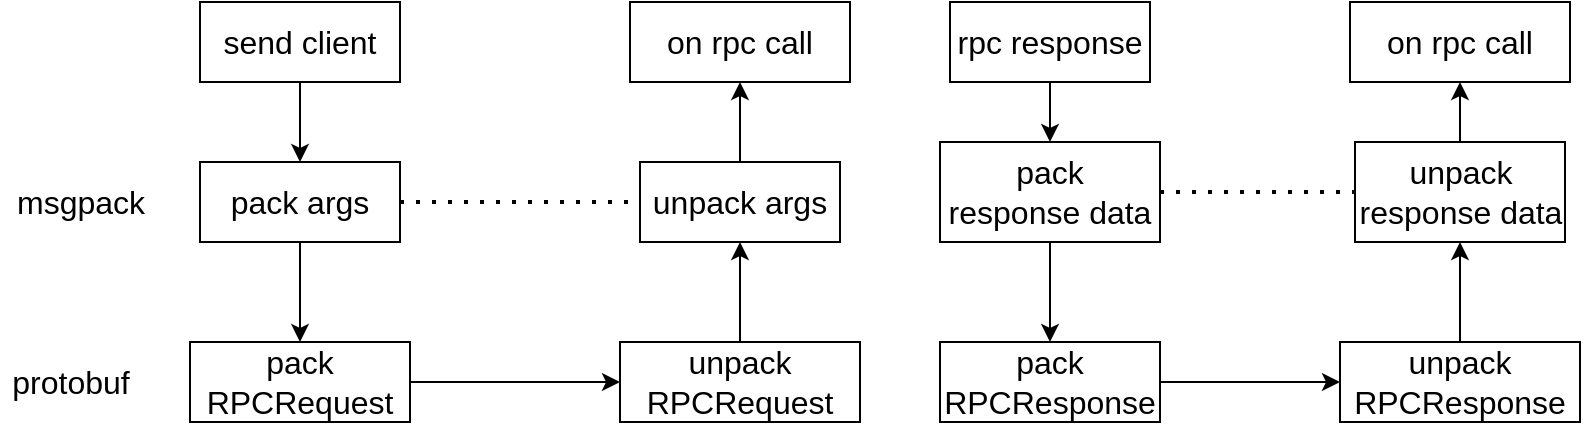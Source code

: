 <mxfile version="15.8.6" type="github">
  <diagram id="z7f1GwGwnu-_5WVB-e_3" name="Page-1">
    <mxGraphModel dx="1140" dy="641" grid="1" gridSize="10" guides="1" tooltips="1" connect="1" arrows="1" fold="1" page="1" pageScale="1" pageWidth="827" pageHeight="1169" math="0" shadow="0">
      <root>
        <mxCell id="0" />
        <mxCell id="1" parent="0" />
        <mxCell id="pSAToOOF3iRlSpnGywvP-1" value="" style="edgeStyle=orthogonalEdgeStyle;rounded=0;orthogonalLoop=1;jettySize=auto;html=1;" edge="1" parent="1" source="pSAToOOF3iRlSpnGywvP-2" target="pSAToOOF3iRlSpnGywvP-9">
          <mxGeometry relative="1" as="geometry" />
        </mxCell>
        <mxCell id="pSAToOOF3iRlSpnGywvP-2" value="&lt;font style=&quot;font-size: 16px&quot;&gt;send client&lt;/font&gt;" style="rounded=0;whiteSpace=wrap;html=1;" vertex="1" parent="1">
          <mxGeometry x="110" y="140" width="100" height="40" as="geometry" />
        </mxCell>
        <mxCell id="pSAToOOF3iRlSpnGywvP-3" style="edgeStyle=orthogonalEdgeStyle;rounded=0;orthogonalLoop=1;jettySize=auto;html=1;fontSize=16;" edge="1" parent="1" source="pSAToOOF3iRlSpnGywvP-4" target="pSAToOOF3iRlSpnGywvP-6">
          <mxGeometry relative="1" as="geometry" />
        </mxCell>
        <mxCell id="pSAToOOF3iRlSpnGywvP-4" value="&lt;span style=&quot;font-size: 16px&quot;&gt;pack RPCRequest&lt;/span&gt;" style="rounded=0;whiteSpace=wrap;html=1;" vertex="1" parent="1">
          <mxGeometry x="105" y="310" width="110" height="40" as="geometry" />
        </mxCell>
        <mxCell id="pSAToOOF3iRlSpnGywvP-5" value="" style="edgeStyle=orthogonalEdgeStyle;rounded=0;orthogonalLoop=1;jettySize=auto;html=1;" edge="1" parent="1" source="pSAToOOF3iRlSpnGywvP-6" target="pSAToOOF3iRlSpnGywvP-11">
          <mxGeometry relative="1" as="geometry" />
        </mxCell>
        <mxCell id="pSAToOOF3iRlSpnGywvP-6" value="&lt;span style=&quot;font-size: 16px&quot;&gt;unpack&lt;br&gt;RPCRequest&lt;br&gt;&lt;/span&gt;" style="rounded=0;whiteSpace=wrap;html=1;" vertex="1" parent="1">
          <mxGeometry x="320" y="310" width="120" height="40" as="geometry" />
        </mxCell>
        <mxCell id="pSAToOOF3iRlSpnGywvP-7" value="&lt;span style=&quot;font-size: 16px&quot;&gt;on rpc call&lt;/span&gt;" style="rounded=0;whiteSpace=wrap;html=1;" vertex="1" parent="1">
          <mxGeometry x="325" y="140" width="110" height="40" as="geometry" />
        </mxCell>
        <mxCell id="pSAToOOF3iRlSpnGywvP-8" value="" style="edgeStyle=orthogonalEdgeStyle;rounded=0;orthogonalLoop=1;jettySize=auto;html=1;" edge="1" parent="1" source="pSAToOOF3iRlSpnGywvP-9" target="pSAToOOF3iRlSpnGywvP-4">
          <mxGeometry relative="1" as="geometry" />
        </mxCell>
        <mxCell id="pSAToOOF3iRlSpnGywvP-9" value="&lt;span style=&quot;font-size: 16px&quot;&gt;pack args&lt;/span&gt;" style="rounded=0;whiteSpace=wrap;html=1;" vertex="1" parent="1">
          <mxGeometry x="110" y="220" width="100" height="40" as="geometry" />
        </mxCell>
        <mxCell id="pSAToOOF3iRlSpnGywvP-10" value="" style="edgeStyle=orthogonalEdgeStyle;rounded=0;orthogonalLoop=1;jettySize=auto;html=1;" edge="1" parent="1" source="pSAToOOF3iRlSpnGywvP-11" target="pSAToOOF3iRlSpnGywvP-7">
          <mxGeometry relative="1" as="geometry" />
        </mxCell>
        <mxCell id="pSAToOOF3iRlSpnGywvP-11" value="&lt;span style=&quot;font-size: 16px&quot;&gt;unpack args&lt;/span&gt;" style="rounded=0;whiteSpace=wrap;html=1;" vertex="1" parent="1">
          <mxGeometry x="330" y="220" width="100" height="40" as="geometry" />
        </mxCell>
        <mxCell id="pSAToOOF3iRlSpnGywvP-12" value="" style="edgeStyle=orthogonalEdgeStyle;rounded=0;orthogonalLoop=1;jettySize=auto;html=1;" edge="1" parent="1" source="pSAToOOF3iRlSpnGywvP-13" target="pSAToOOF3iRlSpnGywvP-20">
          <mxGeometry relative="1" as="geometry" />
        </mxCell>
        <mxCell id="pSAToOOF3iRlSpnGywvP-13" value="&lt;span style=&quot;font-size: 16px&quot;&gt;rpc response&lt;/span&gt;" style="rounded=0;whiteSpace=wrap;html=1;" vertex="1" parent="1">
          <mxGeometry x="485" y="140" width="100" height="40" as="geometry" />
        </mxCell>
        <mxCell id="pSAToOOF3iRlSpnGywvP-14" style="edgeStyle=orthogonalEdgeStyle;rounded=0;orthogonalLoop=1;jettySize=auto;html=1;fontSize=16;" edge="1" parent="1" source="pSAToOOF3iRlSpnGywvP-15" target="pSAToOOF3iRlSpnGywvP-17">
          <mxGeometry relative="1" as="geometry" />
        </mxCell>
        <mxCell id="pSAToOOF3iRlSpnGywvP-15" value="&lt;span style=&quot;font-size: 16px&quot;&gt;pack RPCResponse&lt;/span&gt;" style="rounded=0;whiteSpace=wrap;html=1;" vertex="1" parent="1">
          <mxGeometry x="480" y="310" width="110" height="40" as="geometry" />
        </mxCell>
        <mxCell id="pSAToOOF3iRlSpnGywvP-16" value="" style="edgeStyle=orthogonalEdgeStyle;rounded=0;orthogonalLoop=1;jettySize=auto;html=1;" edge="1" parent="1" source="pSAToOOF3iRlSpnGywvP-17" target="pSAToOOF3iRlSpnGywvP-22">
          <mxGeometry relative="1" as="geometry" />
        </mxCell>
        <mxCell id="pSAToOOF3iRlSpnGywvP-17" value="&lt;span style=&quot;font-size: 16px&quot;&gt;unpack RPCResponse&lt;/span&gt;" style="rounded=0;whiteSpace=wrap;html=1;" vertex="1" parent="1">
          <mxGeometry x="680" y="310" width="120" height="40" as="geometry" />
        </mxCell>
        <mxCell id="pSAToOOF3iRlSpnGywvP-18" value="&lt;span style=&quot;font-size: 16px&quot;&gt;on rpc call&lt;/span&gt;" style="rounded=0;whiteSpace=wrap;html=1;" vertex="1" parent="1">
          <mxGeometry x="685" y="140" width="110" height="40" as="geometry" />
        </mxCell>
        <mxCell id="pSAToOOF3iRlSpnGywvP-19" value="" style="edgeStyle=orthogonalEdgeStyle;rounded=0;orthogonalLoop=1;jettySize=auto;html=1;" edge="1" parent="1" source="pSAToOOF3iRlSpnGywvP-20" target="pSAToOOF3iRlSpnGywvP-15">
          <mxGeometry relative="1" as="geometry" />
        </mxCell>
        <mxCell id="pSAToOOF3iRlSpnGywvP-20" value="&lt;span style=&quot;font-size: 16px&quot;&gt;pack &lt;br&gt;response data&lt;/span&gt;" style="rounded=0;whiteSpace=wrap;html=1;" vertex="1" parent="1">
          <mxGeometry x="480" y="210" width="110" height="50" as="geometry" />
        </mxCell>
        <mxCell id="pSAToOOF3iRlSpnGywvP-21" value="" style="edgeStyle=orthogonalEdgeStyle;rounded=0;orthogonalLoop=1;jettySize=auto;html=1;" edge="1" parent="1" source="pSAToOOF3iRlSpnGywvP-22" target="pSAToOOF3iRlSpnGywvP-18">
          <mxGeometry relative="1" as="geometry" />
        </mxCell>
        <mxCell id="pSAToOOF3iRlSpnGywvP-22" value="&lt;span style=&quot;font-size: 16px&quot;&gt;unpack response data&lt;/span&gt;" style="rounded=0;whiteSpace=wrap;html=1;" vertex="1" parent="1">
          <mxGeometry x="687.5" y="210" width="105" height="50" as="geometry" />
        </mxCell>
        <mxCell id="pSAToOOF3iRlSpnGywvP-23" value="" style="endArrow=none;dashed=1;html=1;dashPattern=1 3;strokeWidth=2;rounded=0;exitX=1;exitY=0.5;exitDx=0;exitDy=0;entryX=0;entryY=0.5;entryDx=0;entryDy=0;" edge="1" parent="1" source="pSAToOOF3iRlSpnGywvP-9" target="pSAToOOF3iRlSpnGywvP-11">
          <mxGeometry width="50" height="50" relative="1" as="geometry">
            <mxPoint x="100" y="490" as="sourcePoint" />
            <mxPoint x="150" y="440" as="targetPoint" />
          </mxGeometry>
        </mxCell>
        <mxCell id="pSAToOOF3iRlSpnGywvP-24" value="" style="endArrow=none;dashed=1;html=1;dashPattern=1 3;strokeWidth=2;rounded=0;exitX=1;exitY=0.5;exitDx=0;exitDy=0;entryX=0;entryY=0.5;entryDx=0;entryDy=0;" edge="1" parent="1" source="pSAToOOF3iRlSpnGywvP-20" target="pSAToOOF3iRlSpnGywvP-22">
          <mxGeometry width="50" height="50" relative="1" as="geometry">
            <mxPoint x="220" y="250" as="sourcePoint" />
            <mxPoint x="340" y="250" as="targetPoint" />
          </mxGeometry>
        </mxCell>
        <mxCell id="pSAToOOF3iRlSpnGywvP-25" value="&lt;font style=&quot;font-size: 16px&quot;&gt;msgpack&lt;/font&gt;" style="text;html=1;resizable=0;autosize=1;align=center;verticalAlign=middle;points=[];fillColor=none;strokeColor=none;rounded=0;" vertex="1" parent="1">
          <mxGeometry x="10" y="230" width="80" height="20" as="geometry" />
        </mxCell>
        <mxCell id="pSAToOOF3iRlSpnGywvP-26" value="&lt;span style=&quot;font-size: 16px&quot;&gt;protobuf&lt;/span&gt;" style="text;html=1;resizable=0;autosize=1;align=center;verticalAlign=middle;points=[];fillColor=none;strokeColor=none;rounded=0;" vertex="1" parent="1">
          <mxGeometry x="10" y="320" width="70" height="20" as="geometry" />
        </mxCell>
      </root>
    </mxGraphModel>
  </diagram>
</mxfile>

